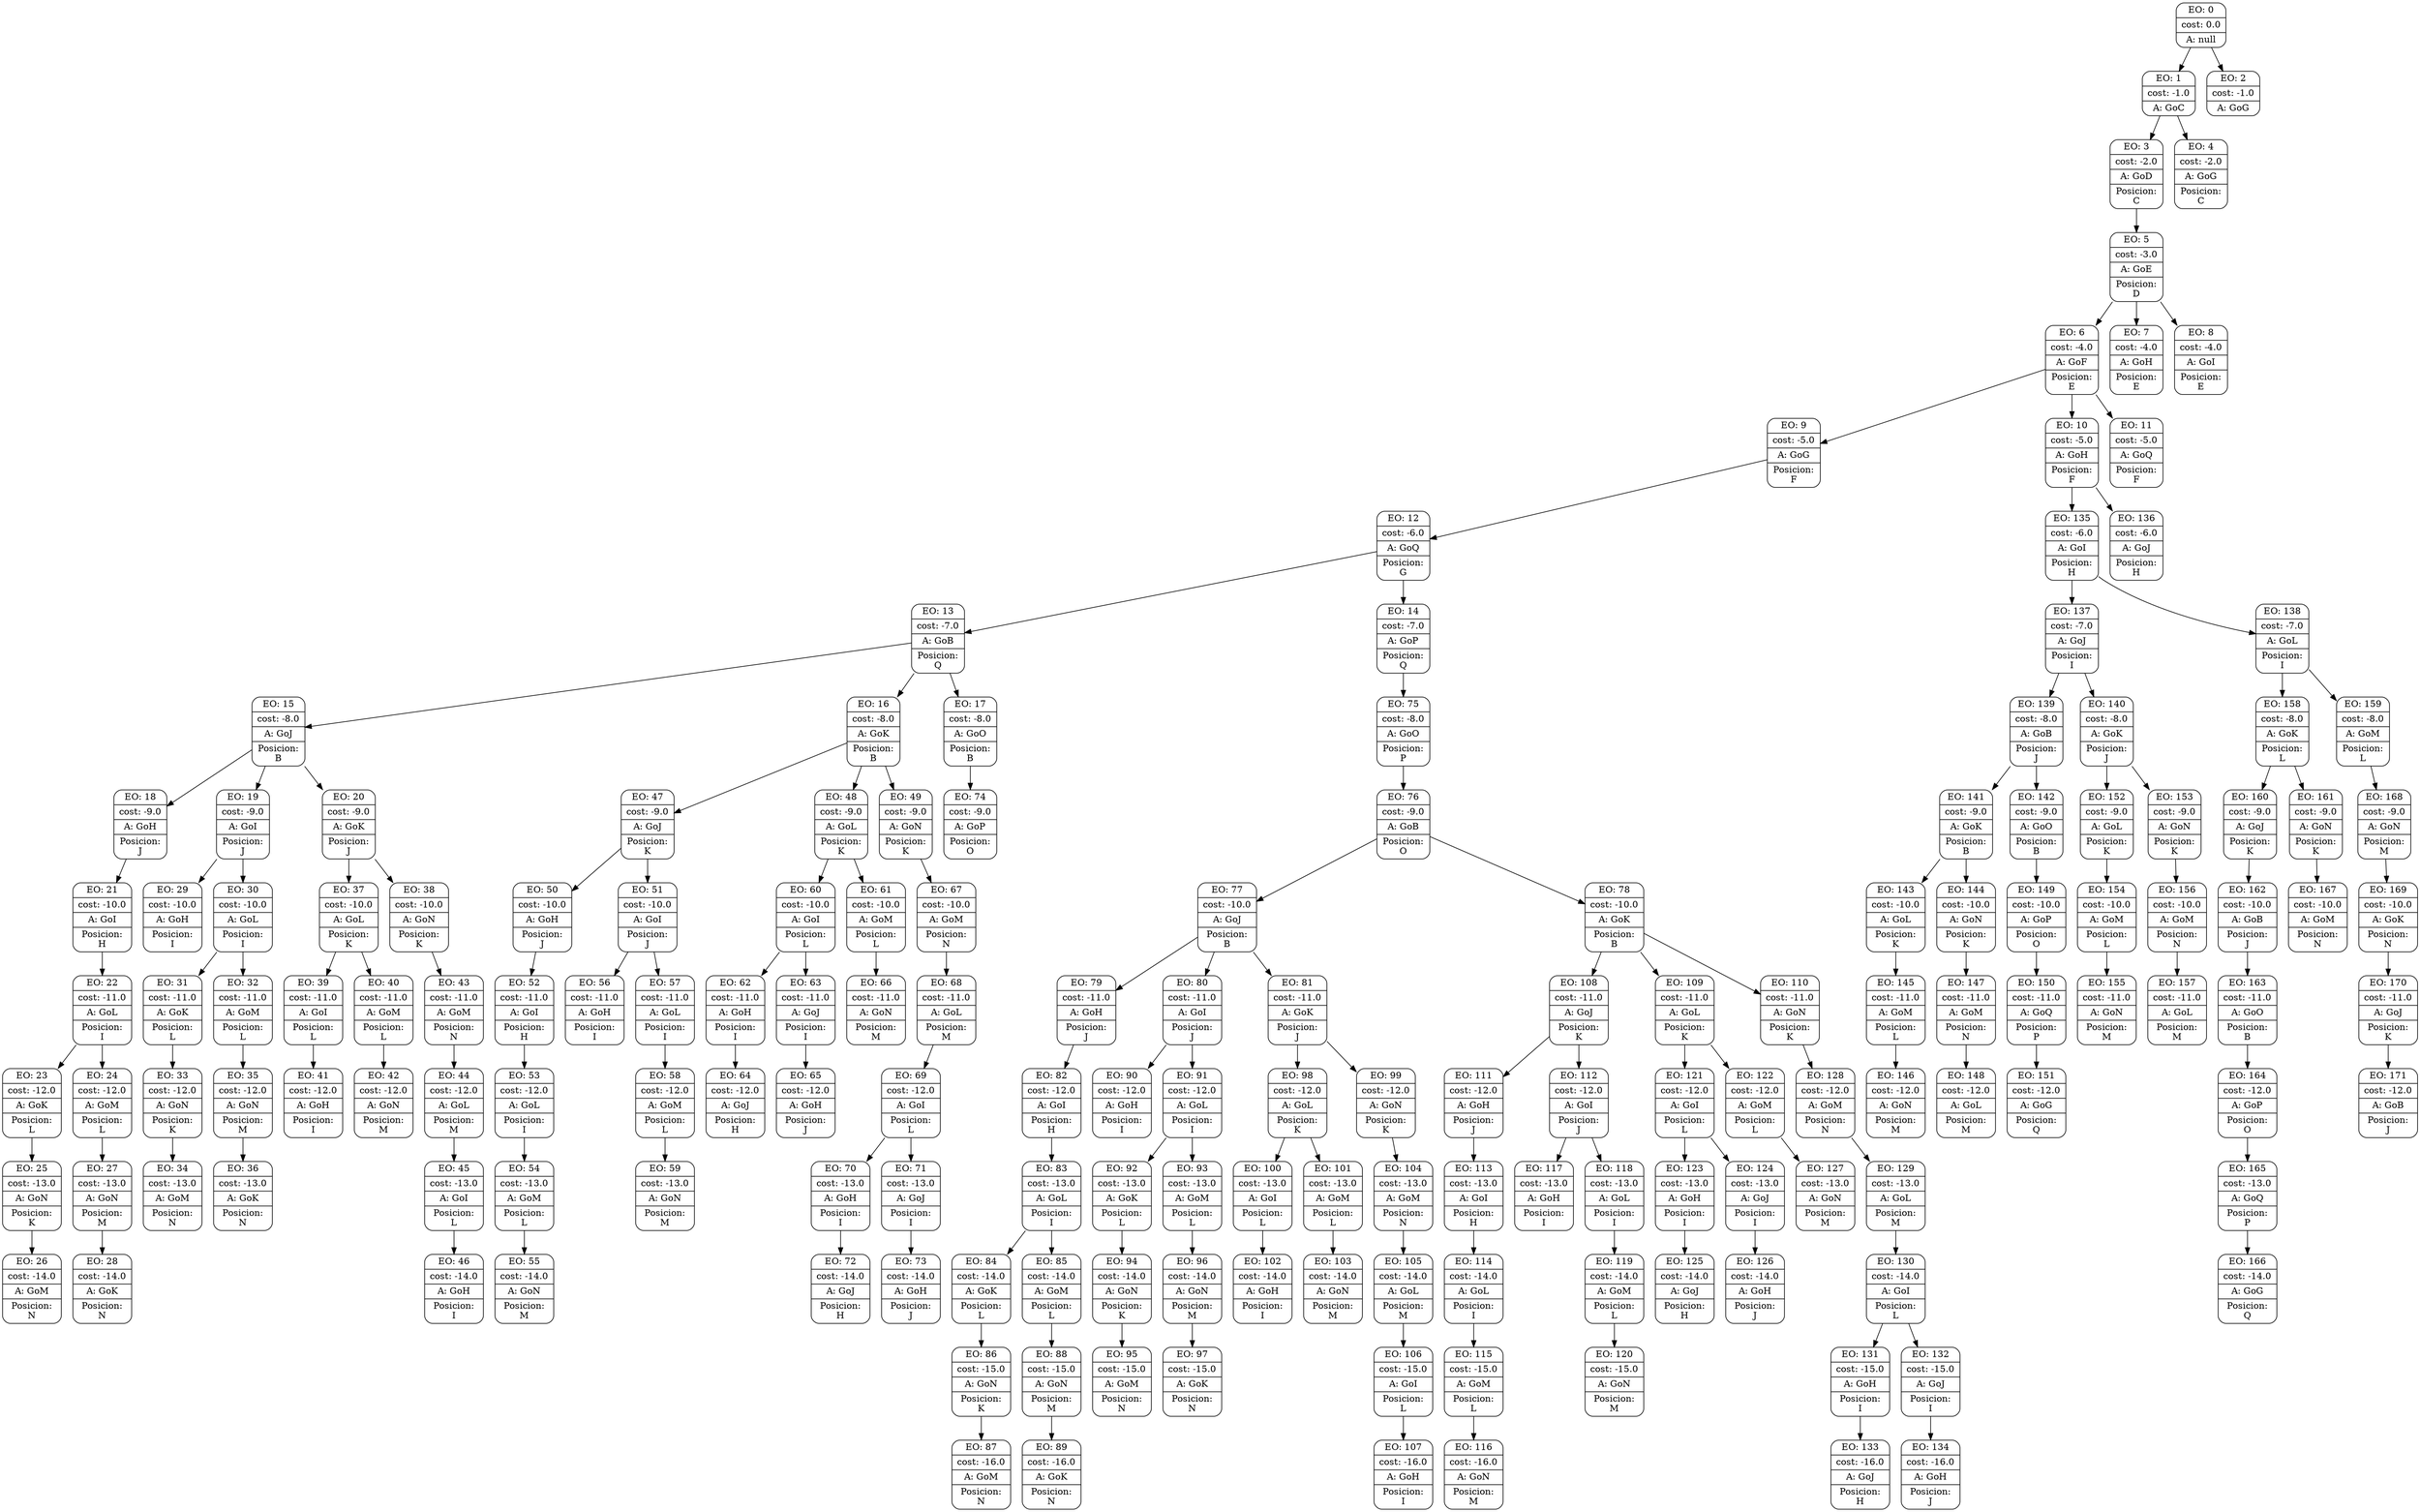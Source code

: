 digraph g {
node [shape = Mrecord];
nodo0[label="{EO: 0|cost: 0.0|A: null}"]
nodo1[label="{EO: 1|cost: -1.0|A: GoC}"]
nodo3[label="{EO: 3|cost: -2.0|A: GoD|Posicion:\nC}"]
nodo5[label="{EO: 5|cost: -3.0|A: GoE|Posicion:\nD}"]
nodo6[label="{EO: 6|cost: -4.0|A: GoF|Posicion:\nE}"]
nodo9[label="{EO: 9|cost: -5.0|A: GoG|Posicion:\nF}"]
nodo12[label="{EO: 12|cost: -6.0|A: GoQ|Posicion:\nG}"]
nodo13[label="{EO: 13|cost: -7.0|A: GoB|Posicion:\nQ}"]
nodo15[label="{EO: 15|cost: -8.0|A: GoJ|Posicion:\nB}"]
nodo18[label="{EO: 18|cost: -9.0|A: GoH|Posicion:\nJ}"]
nodo21[label="{EO: 21|cost: -10.0|A: GoI|Posicion:\nH}"]
nodo22[label="{EO: 22|cost: -11.0|A: GoL|Posicion:\nI}"]
nodo23[label="{EO: 23|cost: -12.0|A: GoK|Posicion:\nL}"]
nodo25[label="{EO: 25|cost: -13.0|A: GoN|Posicion:\nK}"]
nodo26[label="{EO: 26|cost: -14.0|A: GoM|Posicion:\nN}"]

nodo25 -> nodo26;

nodo23 -> nodo25;

nodo22 -> nodo23;
nodo24[label="{EO: 24|cost: -12.0|A: GoM|Posicion:\nL}"]
nodo27[label="{EO: 27|cost: -13.0|A: GoN|Posicion:\nM}"]
nodo28[label="{EO: 28|cost: -14.0|A: GoK|Posicion:\nN}"]

nodo27 -> nodo28;

nodo24 -> nodo27;

nodo22 -> nodo24;

nodo21 -> nodo22;

nodo18 -> nodo21;

nodo15 -> nodo18;
nodo19[label="{EO: 19|cost: -9.0|A: GoI|Posicion:\nJ}"]
nodo29[label="{EO: 29|cost: -10.0|A: GoH|Posicion:\nI}"]

nodo19 -> nodo29;
nodo30[label="{EO: 30|cost: -10.0|A: GoL|Posicion:\nI}"]
nodo31[label="{EO: 31|cost: -11.0|A: GoK|Posicion:\nL}"]
nodo33[label="{EO: 33|cost: -12.0|A: GoN|Posicion:\nK}"]
nodo34[label="{EO: 34|cost: -13.0|A: GoM|Posicion:\nN}"]

nodo33 -> nodo34;

nodo31 -> nodo33;

nodo30 -> nodo31;
nodo32[label="{EO: 32|cost: -11.0|A: GoM|Posicion:\nL}"]
nodo35[label="{EO: 35|cost: -12.0|A: GoN|Posicion:\nM}"]
nodo36[label="{EO: 36|cost: -13.0|A: GoK|Posicion:\nN}"]

nodo35 -> nodo36;

nodo32 -> nodo35;

nodo30 -> nodo32;

nodo19 -> nodo30;

nodo15 -> nodo19;
nodo20[label="{EO: 20|cost: -9.0|A: GoK|Posicion:\nJ}"]
nodo37[label="{EO: 37|cost: -10.0|A: GoL|Posicion:\nK}"]
nodo39[label="{EO: 39|cost: -11.0|A: GoI|Posicion:\nL}"]
nodo41[label="{EO: 41|cost: -12.0|A: GoH|Posicion:\nI}"]

nodo39 -> nodo41;

nodo37 -> nodo39;
nodo40[label="{EO: 40|cost: -11.0|A: GoM|Posicion:\nL}"]
nodo42[label="{EO: 42|cost: -12.0|A: GoN|Posicion:\nM}"]

nodo40 -> nodo42;

nodo37 -> nodo40;

nodo20 -> nodo37;
nodo38[label="{EO: 38|cost: -10.0|A: GoN|Posicion:\nK}"]
nodo43[label="{EO: 43|cost: -11.0|A: GoM|Posicion:\nN}"]
nodo44[label="{EO: 44|cost: -12.0|A: GoL|Posicion:\nM}"]
nodo45[label="{EO: 45|cost: -13.0|A: GoI|Posicion:\nL}"]
nodo46[label="{EO: 46|cost: -14.0|A: GoH|Posicion:\nI}"]

nodo45 -> nodo46;

nodo44 -> nodo45;

nodo43 -> nodo44;

nodo38 -> nodo43;

nodo20 -> nodo38;

nodo15 -> nodo20;

nodo13 -> nodo15;
nodo16[label="{EO: 16|cost: -8.0|A: GoK|Posicion:\nB}"]
nodo47[label="{EO: 47|cost: -9.0|A: GoJ|Posicion:\nK}"]
nodo50[label="{EO: 50|cost: -10.0|A: GoH|Posicion:\nJ}"]
nodo52[label="{EO: 52|cost: -11.0|A: GoI|Posicion:\nH}"]
nodo53[label="{EO: 53|cost: -12.0|A: GoL|Posicion:\nI}"]
nodo54[label="{EO: 54|cost: -13.0|A: GoM|Posicion:\nL}"]
nodo55[label="{EO: 55|cost: -14.0|A: GoN|Posicion:\nM}"]

nodo54 -> nodo55;

nodo53 -> nodo54;

nodo52 -> nodo53;

nodo50 -> nodo52;

nodo47 -> nodo50;
nodo51[label="{EO: 51|cost: -10.0|A: GoI|Posicion:\nJ}"]
nodo56[label="{EO: 56|cost: -11.0|A: GoH|Posicion:\nI}"]

nodo51 -> nodo56;
nodo57[label="{EO: 57|cost: -11.0|A: GoL|Posicion:\nI}"]
nodo58[label="{EO: 58|cost: -12.0|A: GoM|Posicion:\nL}"]
nodo59[label="{EO: 59|cost: -13.0|A: GoN|Posicion:\nM}"]

nodo58 -> nodo59;

nodo57 -> nodo58;

nodo51 -> nodo57;

nodo47 -> nodo51;

nodo16 -> nodo47;
nodo48[label="{EO: 48|cost: -9.0|A: GoL|Posicion:\nK}"]
nodo60[label="{EO: 60|cost: -10.0|A: GoI|Posicion:\nL}"]
nodo62[label="{EO: 62|cost: -11.0|A: GoH|Posicion:\nI}"]
nodo64[label="{EO: 64|cost: -12.0|A: GoJ|Posicion:\nH}"]

nodo62 -> nodo64;

nodo60 -> nodo62;
nodo63[label="{EO: 63|cost: -11.0|A: GoJ|Posicion:\nI}"]
nodo65[label="{EO: 65|cost: -12.0|A: GoH|Posicion:\nJ}"]

nodo63 -> nodo65;

nodo60 -> nodo63;

nodo48 -> nodo60;
nodo61[label="{EO: 61|cost: -10.0|A: GoM|Posicion:\nL}"]
nodo66[label="{EO: 66|cost: -11.0|A: GoN|Posicion:\nM}"]

nodo61 -> nodo66;

nodo48 -> nodo61;

nodo16 -> nodo48;
nodo49[label="{EO: 49|cost: -9.0|A: GoN|Posicion:\nK}"]
nodo67[label="{EO: 67|cost: -10.0|A: GoM|Posicion:\nN}"]
nodo68[label="{EO: 68|cost: -11.0|A: GoL|Posicion:\nM}"]
nodo69[label="{EO: 69|cost: -12.0|A: GoI|Posicion:\nL}"]
nodo70[label="{EO: 70|cost: -13.0|A: GoH|Posicion:\nI}"]
nodo72[label="{EO: 72|cost: -14.0|A: GoJ|Posicion:\nH}"]

nodo70 -> nodo72;

nodo69 -> nodo70;
nodo71[label="{EO: 71|cost: -13.0|A: GoJ|Posicion:\nI}"]
nodo73[label="{EO: 73|cost: -14.0|A: GoH|Posicion:\nJ}"]

nodo71 -> nodo73;

nodo69 -> nodo71;

nodo68 -> nodo69;

nodo67 -> nodo68;

nodo49 -> nodo67;

nodo16 -> nodo49;

nodo13 -> nodo16;
nodo17[label="{EO: 17|cost: -8.0|A: GoO|Posicion:\nB}"]
nodo74[label="{EO: 74|cost: -9.0|A: GoP|Posicion:\nO}"]

nodo17 -> nodo74;

nodo13 -> nodo17;

nodo12 -> nodo13;
nodo14[label="{EO: 14|cost: -7.0|A: GoP|Posicion:\nQ}"]
nodo75[label="{EO: 75|cost: -8.0|A: GoO|Posicion:\nP}"]
nodo76[label="{EO: 76|cost: -9.0|A: GoB|Posicion:\nO}"]
nodo77[label="{EO: 77|cost: -10.0|A: GoJ|Posicion:\nB}"]
nodo79[label="{EO: 79|cost: -11.0|A: GoH|Posicion:\nJ}"]
nodo82[label="{EO: 82|cost: -12.0|A: GoI|Posicion:\nH}"]
nodo83[label="{EO: 83|cost: -13.0|A: GoL|Posicion:\nI}"]
nodo84[label="{EO: 84|cost: -14.0|A: GoK|Posicion:\nL}"]
nodo86[label="{EO: 86|cost: -15.0|A: GoN|Posicion:\nK}"]
nodo87[label="{EO: 87|cost: -16.0|A: GoM|Posicion:\nN}"]

nodo86 -> nodo87;

nodo84 -> nodo86;

nodo83 -> nodo84;
nodo85[label="{EO: 85|cost: -14.0|A: GoM|Posicion:\nL}"]
nodo88[label="{EO: 88|cost: -15.0|A: GoN|Posicion:\nM}"]
nodo89[label="{EO: 89|cost: -16.0|A: GoK|Posicion:\nN}"]

nodo88 -> nodo89;

nodo85 -> nodo88;

nodo83 -> nodo85;

nodo82 -> nodo83;

nodo79 -> nodo82;

nodo77 -> nodo79;
nodo80[label="{EO: 80|cost: -11.0|A: GoI|Posicion:\nJ}"]
nodo90[label="{EO: 90|cost: -12.0|A: GoH|Posicion:\nI}"]

nodo80 -> nodo90;
nodo91[label="{EO: 91|cost: -12.0|A: GoL|Posicion:\nI}"]
nodo92[label="{EO: 92|cost: -13.0|A: GoK|Posicion:\nL}"]
nodo94[label="{EO: 94|cost: -14.0|A: GoN|Posicion:\nK}"]
nodo95[label="{EO: 95|cost: -15.0|A: GoM|Posicion:\nN}"]

nodo94 -> nodo95;

nodo92 -> nodo94;

nodo91 -> nodo92;
nodo93[label="{EO: 93|cost: -13.0|A: GoM|Posicion:\nL}"]
nodo96[label="{EO: 96|cost: -14.0|A: GoN|Posicion:\nM}"]
nodo97[label="{EO: 97|cost: -15.0|A: GoK|Posicion:\nN}"]

nodo96 -> nodo97;

nodo93 -> nodo96;

nodo91 -> nodo93;

nodo80 -> nodo91;

nodo77 -> nodo80;
nodo81[label="{EO: 81|cost: -11.0|A: GoK|Posicion:\nJ}"]
nodo98[label="{EO: 98|cost: -12.0|A: GoL|Posicion:\nK}"]
nodo100[label="{EO: 100|cost: -13.0|A: GoI|Posicion:\nL}"]
nodo102[label="{EO: 102|cost: -14.0|A: GoH|Posicion:\nI}"]

nodo100 -> nodo102;

nodo98 -> nodo100;
nodo101[label="{EO: 101|cost: -13.0|A: GoM|Posicion:\nL}"]
nodo103[label="{EO: 103|cost: -14.0|A: GoN|Posicion:\nM}"]

nodo101 -> nodo103;

nodo98 -> nodo101;

nodo81 -> nodo98;
nodo99[label="{EO: 99|cost: -12.0|A: GoN|Posicion:\nK}"]
nodo104[label="{EO: 104|cost: -13.0|A: GoM|Posicion:\nN}"]
nodo105[label="{EO: 105|cost: -14.0|A: GoL|Posicion:\nM}"]
nodo106[label="{EO: 106|cost: -15.0|A: GoI|Posicion:\nL}"]
nodo107[label="{EO: 107|cost: -16.0|A: GoH|Posicion:\nI}"]

nodo106 -> nodo107;

nodo105 -> nodo106;

nodo104 -> nodo105;

nodo99 -> nodo104;

nodo81 -> nodo99;

nodo77 -> nodo81;

nodo76 -> nodo77;
nodo78[label="{EO: 78|cost: -10.0|A: GoK|Posicion:\nB}"]
nodo108[label="{EO: 108|cost: -11.0|A: GoJ|Posicion:\nK}"]
nodo111[label="{EO: 111|cost: -12.0|A: GoH|Posicion:\nJ}"]
nodo113[label="{EO: 113|cost: -13.0|A: GoI|Posicion:\nH}"]
nodo114[label="{EO: 114|cost: -14.0|A: GoL|Posicion:\nI}"]
nodo115[label="{EO: 115|cost: -15.0|A: GoM|Posicion:\nL}"]
nodo116[label="{EO: 116|cost: -16.0|A: GoN|Posicion:\nM}"]

nodo115 -> nodo116;

nodo114 -> nodo115;

nodo113 -> nodo114;

nodo111 -> nodo113;

nodo108 -> nodo111;
nodo112[label="{EO: 112|cost: -12.0|A: GoI|Posicion:\nJ}"]
nodo117[label="{EO: 117|cost: -13.0|A: GoH|Posicion:\nI}"]

nodo112 -> nodo117;
nodo118[label="{EO: 118|cost: -13.0|A: GoL|Posicion:\nI}"]
nodo119[label="{EO: 119|cost: -14.0|A: GoM|Posicion:\nL}"]
nodo120[label="{EO: 120|cost: -15.0|A: GoN|Posicion:\nM}"]

nodo119 -> nodo120;

nodo118 -> nodo119;

nodo112 -> nodo118;

nodo108 -> nodo112;

nodo78 -> nodo108;
nodo109[label="{EO: 109|cost: -11.0|A: GoL|Posicion:\nK}"]
nodo121[label="{EO: 121|cost: -12.0|A: GoI|Posicion:\nL}"]
nodo123[label="{EO: 123|cost: -13.0|A: GoH|Posicion:\nI}"]
nodo125[label="{EO: 125|cost: -14.0|A: GoJ|Posicion:\nH}"]

nodo123 -> nodo125;

nodo121 -> nodo123;
nodo124[label="{EO: 124|cost: -13.0|A: GoJ|Posicion:\nI}"]
nodo126[label="{EO: 126|cost: -14.0|A: GoH|Posicion:\nJ}"]

nodo124 -> nodo126;

nodo121 -> nodo124;

nodo109 -> nodo121;
nodo122[label="{EO: 122|cost: -12.0|A: GoM|Posicion:\nL}"]
nodo127[label="{EO: 127|cost: -13.0|A: GoN|Posicion:\nM}"]

nodo122 -> nodo127;

nodo109 -> nodo122;

nodo78 -> nodo109;
nodo110[label="{EO: 110|cost: -11.0|A: GoN|Posicion:\nK}"]
nodo128[label="{EO: 128|cost: -12.0|A: GoM|Posicion:\nN}"]
nodo129[label="{EO: 129|cost: -13.0|A: GoL|Posicion:\nM}"]
nodo130[label="{EO: 130|cost: -14.0|A: GoI|Posicion:\nL}"]
nodo131[label="{EO: 131|cost: -15.0|A: GoH|Posicion:\nI}"]
nodo133[label="{EO: 133|cost: -16.0|A: GoJ|Posicion:\nH}"]

nodo131 -> nodo133;

nodo130 -> nodo131;
nodo132[label="{EO: 132|cost: -15.0|A: GoJ|Posicion:\nI}"]
nodo134[label="{EO: 134|cost: -16.0|A: GoH|Posicion:\nJ}"]

nodo132 -> nodo134;

nodo130 -> nodo132;

nodo129 -> nodo130;

nodo128 -> nodo129;

nodo110 -> nodo128;

nodo78 -> nodo110;

nodo76 -> nodo78;

nodo75 -> nodo76;

nodo14 -> nodo75;

nodo12 -> nodo14;

nodo9 -> nodo12;

nodo6 -> nodo9;
nodo10[label="{EO: 10|cost: -5.0|A: GoH|Posicion:\nF}"]
nodo135[label="{EO: 135|cost: -6.0|A: GoI|Posicion:\nH}"]
nodo137[label="{EO: 137|cost: -7.0|A: GoJ|Posicion:\nI}"]
nodo139[label="{EO: 139|cost: -8.0|A: GoB|Posicion:\nJ}"]
nodo141[label="{EO: 141|cost: -9.0|A: GoK|Posicion:\nB}"]
nodo143[label="{EO: 143|cost: -10.0|A: GoL|Posicion:\nK}"]
nodo145[label="{EO: 145|cost: -11.0|A: GoM|Posicion:\nL}"]
nodo146[label="{EO: 146|cost: -12.0|A: GoN|Posicion:\nM}"]

nodo145 -> nodo146;

nodo143 -> nodo145;

nodo141 -> nodo143;
nodo144[label="{EO: 144|cost: -10.0|A: GoN|Posicion:\nK}"]
nodo147[label="{EO: 147|cost: -11.0|A: GoM|Posicion:\nN}"]
nodo148[label="{EO: 148|cost: -12.0|A: GoL|Posicion:\nM}"]

nodo147 -> nodo148;

nodo144 -> nodo147;

nodo141 -> nodo144;

nodo139 -> nodo141;
nodo142[label="{EO: 142|cost: -9.0|A: GoO|Posicion:\nB}"]
nodo149[label="{EO: 149|cost: -10.0|A: GoP|Posicion:\nO}"]
nodo150[label="{EO: 150|cost: -11.0|A: GoQ|Posicion:\nP}"]
nodo151[label="{EO: 151|cost: -12.0|A: GoG|Posicion:\nQ}"]

nodo150 -> nodo151;

nodo149 -> nodo150;

nodo142 -> nodo149;

nodo139 -> nodo142;

nodo137 -> nodo139;
nodo140[label="{EO: 140|cost: -8.0|A: GoK|Posicion:\nJ}"]
nodo152[label="{EO: 152|cost: -9.0|A: GoL|Posicion:\nK}"]
nodo154[label="{EO: 154|cost: -10.0|A: GoM|Posicion:\nL}"]
nodo155[label="{EO: 155|cost: -11.0|A: GoN|Posicion:\nM}"]

nodo154 -> nodo155;

nodo152 -> nodo154;

nodo140 -> nodo152;
nodo153[label="{EO: 153|cost: -9.0|A: GoN|Posicion:\nK}"]
nodo156[label="{EO: 156|cost: -10.0|A: GoM|Posicion:\nN}"]
nodo157[label="{EO: 157|cost: -11.0|A: GoL|Posicion:\nM}"]

nodo156 -> nodo157;

nodo153 -> nodo156;

nodo140 -> nodo153;

nodo137 -> nodo140;

nodo135 -> nodo137;
nodo138[label="{EO: 138|cost: -7.0|A: GoL|Posicion:\nI}"]
nodo158[label="{EO: 158|cost: -8.0|A: GoK|Posicion:\nL}"]
nodo160[label="{EO: 160|cost: -9.0|A: GoJ|Posicion:\nK}"]
nodo162[label="{EO: 162|cost: -10.0|A: GoB|Posicion:\nJ}"]
nodo163[label="{EO: 163|cost: -11.0|A: GoO|Posicion:\nB}"]
nodo164[label="{EO: 164|cost: -12.0|A: GoP|Posicion:\nO}"]
nodo165[label="{EO: 165|cost: -13.0|A: GoQ|Posicion:\nP}"]
nodo166[label="{EO: 166|cost: -14.0|A: GoG|Posicion:\nQ}"]

nodo165 -> nodo166;

nodo164 -> nodo165;

nodo163 -> nodo164;

nodo162 -> nodo163;

nodo160 -> nodo162;

nodo158 -> nodo160;
nodo161[label="{EO: 161|cost: -9.0|A: GoN|Posicion:\nK}"]
nodo167[label="{EO: 167|cost: -10.0|A: GoM|Posicion:\nN}"]

nodo161 -> nodo167;

nodo158 -> nodo161;

nodo138 -> nodo158;
nodo159[label="{EO: 159|cost: -8.0|A: GoM|Posicion:\nL}"]
nodo168[label="{EO: 168|cost: -9.0|A: GoN|Posicion:\nM}"]
nodo169[label="{EO: 169|cost: -10.0|A: GoK|Posicion:\nN}"]
nodo170[label="{EO: 170|cost: -11.0|A: GoJ|Posicion:\nK}"]
nodo171[label="{EO: 171|cost: -12.0|A: GoB|Posicion:\nJ}"]

nodo170 -> nodo171;

nodo169 -> nodo170;

nodo168 -> nodo169;

nodo159 -> nodo168;

nodo138 -> nodo159;

nodo135 -> nodo138;

nodo10 -> nodo135;
nodo136[label="{EO: 136|cost: -6.0|A: GoJ|Posicion:\nH}"]

nodo10 -> nodo136;

nodo6 -> nodo10;
nodo11[label="{EO: 11|cost: -5.0|A: GoQ|Posicion:\nF}"]

nodo6 -> nodo11;

nodo5 -> nodo6;
nodo7[label="{EO: 7|cost: -4.0|A: GoH|Posicion:\nE}"]

nodo5 -> nodo7;
nodo8[label="{EO: 8|cost: -4.0|A: GoI|Posicion:\nE}"]

nodo5 -> nodo8;

nodo3 -> nodo5;

nodo1 -> nodo3;
nodo4[label="{EO: 4|cost: -2.0|A: GoG|Posicion:\nC}"]

nodo1 -> nodo4;

nodo0 -> nodo1;
nodo2[label="{EO: 2|cost: -1.0|A: GoG}"]

nodo0 -> nodo2;


}